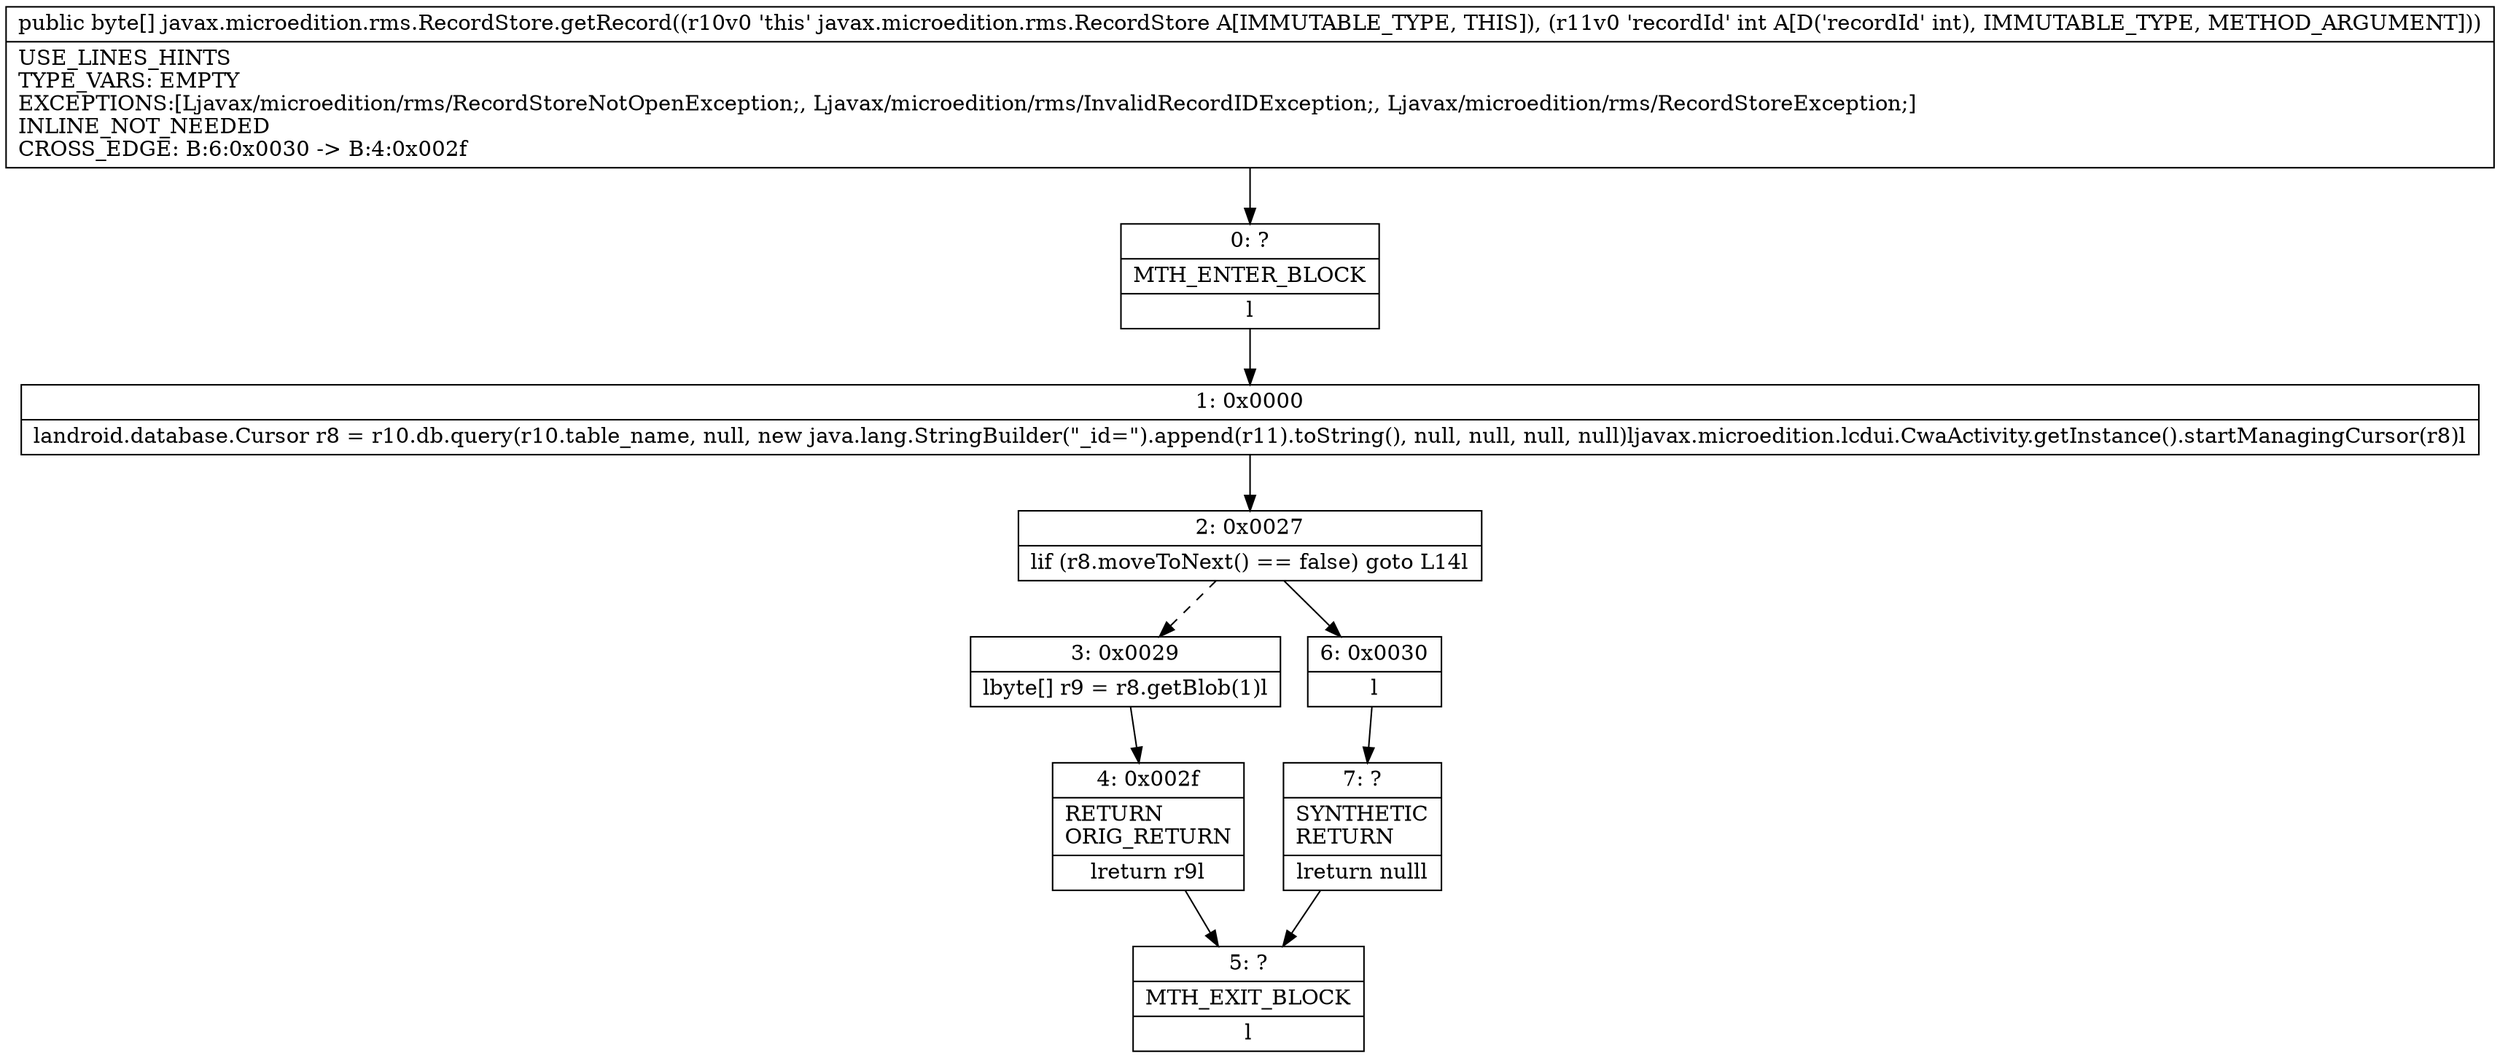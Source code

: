 digraph "CFG forjavax.microedition.rms.RecordStore.getRecord(I)[B" {
Node_0 [shape=record,label="{0\:\ ?|MTH_ENTER_BLOCK\l|l}"];
Node_1 [shape=record,label="{1\:\ 0x0000|landroid.database.Cursor r8 = r10.db.query(r10.table_name, null, new java.lang.StringBuilder(\"_id=\").append(r11).toString(), null, null, null, null)ljavax.microedition.lcdui.CwaActivity.getInstance().startManagingCursor(r8)l}"];
Node_2 [shape=record,label="{2\:\ 0x0027|lif (r8.moveToNext() == false) goto L14l}"];
Node_3 [shape=record,label="{3\:\ 0x0029|lbyte[] r9 = r8.getBlob(1)l}"];
Node_4 [shape=record,label="{4\:\ 0x002f|RETURN\lORIG_RETURN\l|lreturn r9l}"];
Node_5 [shape=record,label="{5\:\ ?|MTH_EXIT_BLOCK\l|l}"];
Node_6 [shape=record,label="{6\:\ 0x0030|l}"];
Node_7 [shape=record,label="{7\:\ ?|SYNTHETIC\lRETURN\l|lreturn nulll}"];
MethodNode[shape=record,label="{public byte[] javax.microedition.rms.RecordStore.getRecord((r10v0 'this' javax.microedition.rms.RecordStore A[IMMUTABLE_TYPE, THIS]), (r11v0 'recordId' int A[D('recordId' int), IMMUTABLE_TYPE, METHOD_ARGUMENT]))  | USE_LINES_HINTS\lTYPE_VARS: EMPTY\lEXCEPTIONS:[Ljavax\/microedition\/rms\/RecordStoreNotOpenException;, Ljavax\/microedition\/rms\/InvalidRecordIDException;, Ljavax\/microedition\/rms\/RecordStoreException;]\lINLINE_NOT_NEEDED\lCROSS_EDGE: B:6:0x0030 \-\> B:4:0x002f\l}"];
MethodNode -> Node_0;
Node_0 -> Node_1;
Node_1 -> Node_2;
Node_2 -> Node_3[style=dashed];
Node_2 -> Node_6;
Node_3 -> Node_4;
Node_4 -> Node_5;
Node_6 -> Node_7;
Node_7 -> Node_5;
}


